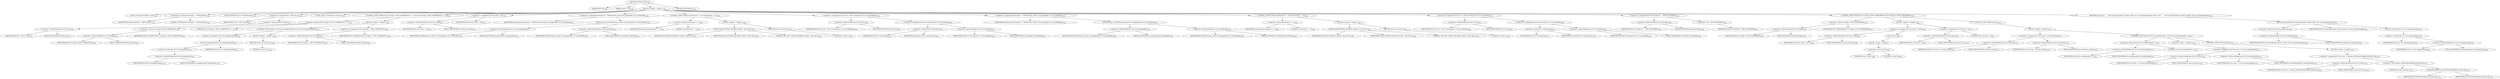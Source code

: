 digraph "TIFFStartTile" {  
"77358" [label = <(METHOD,TIFFStartTile)<SUB>1439</SUB>> ]
"77359" [label = <(PARAM,TIFF *tif)<SUB>1439</SUB>> ]
"77360" [label = <(PARAM,uint32_t tile)<SUB>1439</SUB>> ]
"77361" [label = <(BLOCK,&lt;empty&gt;,&lt;empty&gt;)<SUB>1440</SUB>> ]
"77362" [label = <(LOCAL,constchar[] module: char[])<SUB>1441</SUB>> ]
"77363" [label = <(&lt;operator&gt;.assignment,module[] = &quot;TIFFStartTile&quot;)<SUB>1441</SUB>> ]
"77364" [label = <(IDENTIFIER,module,module[] = &quot;TIFFStartTile&quot;)<SUB>1441</SUB>> ]
"77365" [label = <(LITERAL,&quot;TIFFStartTile&quot;,module[] = &quot;TIFFStartTile&quot;)<SUB>1441</SUB>> ]
"77366" [label = <(LOCAL,TIFFDirectory* td: TIFFDirectory)<SUB>1442</SUB>> ]
"77367" [label = <(&lt;operator&gt;.assignment,*td = &amp;tif-&gt;tif_dir)<SUB>1442</SUB>> ]
"77368" [label = <(IDENTIFIER,td,*td = &amp;tif-&gt;tif_dir)<SUB>1442</SUB>> ]
"77369" [label = <(&lt;operator&gt;.addressOf,&amp;tif-&gt;tif_dir)<SUB>1442</SUB>> ]
"77370" [label = <(&lt;operator&gt;.indirectFieldAccess,tif-&gt;tif_dir)<SUB>1442</SUB>> ]
"77371" [label = <(IDENTIFIER,tif,*td = &amp;tif-&gt;tif_dir)<SUB>1442</SUB>> ]
"77372" [label = <(FIELD_IDENTIFIER,tif_dir,tif_dir)<SUB>1442</SUB>> ]
"77373" [label = <(LOCAL,uint32_t howmany32: uint32_t)<SUB>1443</SUB>> ]
"77374" [label = <(CONTROL_STRUCTURE,if ((tif-&gt;tif_flags &amp; TIFF_CODERSETUP) == 0),if ((tif-&gt;tif_flags &amp; TIFF_CODERSETUP) == 0))<SUB>1445</SUB>> ]
"77375" [label = <(&lt;operator&gt;.equals,(tif-&gt;tif_flags &amp; TIFF_CODERSETUP) == 0)<SUB>1445</SUB>> ]
"77376" [label = <(&lt;operator&gt;.and,tif-&gt;tif_flags &amp; TIFF_CODERSETUP)<SUB>1445</SUB>> ]
"77377" [label = <(&lt;operator&gt;.indirectFieldAccess,tif-&gt;tif_flags)<SUB>1445</SUB>> ]
"77378" [label = <(IDENTIFIER,tif,tif-&gt;tif_flags &amp; TIFF_CODERSETUP)<SUB>1445</SUB>> ]
"77379" [label = <(FIELD_IDENTIFIER,tif_flags,tif_flags)<SUB>1445</SUB>> ]
"77380" [label = <(IDENTIFIER,TIFF_CODERSETUP,tif-&gt;tif_flags &amp; TIFF_CODERSETUP)<SUB>1445</SUB>> ]
"77381" [label = <(LITERAL,0,(tif-&gt;tif_flags &amp; TIFF_CODERSETUP) == 0)<SUB>1445</SUB>> ]
"77382" [label = <(BLOCK,&lt;empty&gt;,&lt;empty&gt;)<SUB>1446</SUB>> ]
"77383" [label = <(CONTROL_STRUCTURE,if (!(*tif-&gt;tif_setupdecode)(tif)),if (!(*tif-&gt;tif_setupdecode)(tif)))<SUB>1447</SUB>> ]
"77384" [label = <(&lt;operator&gt;.logicalNot,!(*tif-&gt;tif_setupdecode)(tif))<SUB>1447</SUB>> ]
"77385" [label = <(*tif-&gt;tif_setupdecode,(*tif-&gt;tif_setupdecode)(tif))<SUB>1447</SUB>> ]
"77386" [label = <(&lt;operator&gt;.indirection,*tif-&gt;tif_setupdecode)<SUB>1447</SUB>> ]
"77387" [label = <(&lt;operator&gt;.indirectFieldAccess,tif-&gt;tif_setupdecode)<SUB>1447</SUB>> ]
"77388" [label = <(IDENTIFIER,tif,(*tif-&gt;tif_setupdecode)(tif))<SUB>1447</SUB>> ]
"77389" [label = <(FIELD_IDENTIFIER,tif_setupdecode,tif_setupdecode)<SUB>1447</SUB>> ]
"77390" [label = <(IDENTIFIER,tif,(*tif-&gt;tif_setupdecode)(tif))<SUB>1447</SUB>> ]
"77391" [label = <(BLOCK,&lt;empty&gt;,&lt;empty&gt;)<SUB>1448</SUB>> ]
"77392" [label = <(RETURN,return (0);,return (0);)<SUB>1448</SUB>> ]
"77393" [label = <(LITERAL,0,return (0);)<SUB>1448</SUB>> ]
"77394" [label = <(&lt;operators&gt;.assignmentOr,tif-&gt;tif_flags |= TIFF_CODERSETUP)<SUB>1449</SUB>> ]
"77395" [label = <(&lt;operator&gt;.indirectFieldAccess,tif-&gt;tif_flags)<SUB>1449</SUB>> ]
"77396" [label = <(IDENTIFIER,tif,tif-&gt;tif_flags |= TIFF_CODERSETUP)<SUB>1449</SUB>> ]
"77397" [label = <(FIELD_IDENTIFIER,tif_flags,tif_flags)<SUB>1449</SUB>> ]
"77398" [label = <(IDENTIFIER,TIFF_CODERSETUP,tif-&gt;tif_flags |= TIFF_CODERSETUP)<SUB>1449</SUB>> ]
"77399" [label = <(&lt;operator&gt;.assignment,tif-&gt;tif_curtile = tile)<SUB>1451</SUB>> ]
"77400" [label = <(&lt;operator&gt;.indirectFieldAccess,tif-&gt;tif_curtile)<SUB>1451</SUB>> ]
"77401" [label = <(IDENTIFIER,tif,tif-&gt;tif_curtile = tile)<SUB>1451</SUB>> ]
"77402" [label = <(FIELD_IDENTIFIER,tif_curtile,tif_curtile)<SUB>1451</SUB>> ]
"77403" [label = <(IDENTIFIER,tile,tif-&gt;tif_curtile = tile)<SUB>1451</SUB>> ]
"77404" [label = <(&lt;operator&gt;.assignment,howmany32 = TIFFhowmany_32(td-&gt;td_imagewidth, td-&gt;td_tilewidth))<SUB>1452</SUB>> ]
"77405" [label = <(IDENTIFIER,howmany32,howmany32 = TIFFhowmany_32(td-&gt;td_imagewidth, td-&gt;td_tilewidth))<SUB>1452</SUB>> ]
"77406" [label = <(TIFFhowmany_32,TIFFhowmany_32(td-&gt;td_imagewidth, td-&gt;td_tilewidth))<SUB>1452</SUB>> ]
"77407" [label = <(&lt;operator&gt;.indirectFieldAccess,td-&gt;td_imagewidth)<SUB>1452</SUB>> ]
"77408" [label = <(IDENTIFIER,td,TIFFhowmany_32(td-&gt;td_imagewidth, td-&gt;td_tilewidth))<SUB>1452</SUB>> ]
"77409" [label = <(FIELD_IDENTIFIER,td_imagewidth,td_imagewidth)<SUB>1452</SUB>> ]
"77410" [label = <(&lt;operator&gt;.indirectFieldAccess,td-&gt;td_tilewidth)<SUB>1452</SUB>> ]
"77411" [label = <(IDENTIFIER,td,TIFFhowmany_32(td-&gt;td_imagewidth, td-&gt;td_tilewidth))<SUB>1452</SUB>> ]
"77412" [label = <(FIELD_IDENTIFIER,td_tilewidth,td_tilewidth)<SUB>1452</SUB>> ]
"77413" [label = <(CONTROL_STRUCTURE,if (howmany32 == 0),if (howmany32 == 0))<SUB>1453</SUB>> ]
"77414" [label = <(&lt;operator&gt;.equals,howmany32 == 0)<SUB>1453</SUB>> ]
"77415" [label = <(IDENTIFIER,howmany32,howmany32 == 0)<SUB>1453</SUB>> ]
"77416" [label = <(LITERAL,0,howmany32 == 0)<SUB>1453</SUB>> ]
"77417" [label = <(BLOCK,&lt;empty&gt;,&lt;empty&gt;)<SUB>1454</SUB>> ]
"77418" [label = <(TIFFErrorExtR,TIFFErrorExtR(tif, module, &quot;Zero tiles&quot;))<SUB>1455</SUB>> ]
"77419" [label = <(IDENTIFIER,tif,TIFFErrorExtR(tif, module, &quot;Zero tiles&quot;))<SUB>1455</SUB>> ]
"77420" [label = <(IDENTIFIER,module,TIFFErrorExtR(tif, module, &quot;Zero tiles&quot;))<SUB>1455</SUB>> ]
"77421" [label = <(LITERAL,&quot;Zero tiles&quot;,TIFFErrorExtR(tif, module, &quot;Zero tiles&quot;))<SUB>1455</SUB>> ]
"77422" [label = <(RETURN,return 0;,return 0;)<SUB>1456</SUB>> ]
"77423" [label = <(LITERAL,0,return 0;)<SUB>1456</SUB>> ]
"77424" [label = <(&lt;operator&gt;.assignment,tif-&gt;tif_row = (tile % howmany32) * td-&gt;td_tilelength)<SUB>1458</SUB>> ]
"77425" [label = <(&lt;operator&gt;.indirectFieldAccess,tif-&gt;tif_row)<SUB>1458</SUB>> ]
"77426" [label = <(IDENTIFIER,tif,tif-&gt;tif_row = (tile % howmany32) * td-&gt;td_tilelength)<SUB>1458</SUB>> ]
"77427" [label = <(FIELD_IDENTIFIER,tif_row,tif_row)<SUB>1458</SUB>> ]
"77428" [label = <(&lt;operator&gt;.multiplication,(tile % howmany32) * td-&gt;td_tilelength)<SUB>1458</SUB>> ]
"77429" [label = <(&lt;operator&gt;.modulo,tile % howmany32)<SUB>1458</SUB>> ]
"77430" [label = <(IDENTIFIER,tile,tile % howmany32)<SUB>1458</SUB>> ]
"77431" [label = <(IDENTIFIER,howmany32,tile % howmany32)<SUB>1458</SUB>> ]
"77432" [label = <(&lt;operator&gt;.indirectFieldAccess,td-&gt;td_tilelength)<SUB>1458</SUB>> ]
"77433" [label = <(IDENTIFIER,td,(tile % howmany32) * td-&gt;td_tilelength)<SUB>1458</SUB>> ]
"77434" [label = <(FIELD_IDENTIFIER,td_tilelength,td_tilelength)<SUB>1458</SUB>> ]
"77435" [label = <(&lt;operator&gt;.assignment,howmany32 = TIFFhowmany_32(td-&gt;td_imagelength, td-&gt;td_tilelength))<SUB>1459</SUB>> ]
"77436" [label = <(IDENTIFIER,howmany32,howmany32 = TIFFhowmany_32(td-&gt;td_imagelength, td-&gt;td_tilelength))<SUB>1459</SUB>> ]
"77437" [label = <(TIFFhowmany_32,TIFFhowmany_32(td-&gt;td_imagelength, td-&gt;td_tilelength))<SUB>1459</SUB>> ]
"77438" [label = <(&lt;operator&gt;.indirectFieldAccess,td-&gt;td_imagelength)<SUB>1459</SUB>> ]
"77439" [label = <(IDENTIFIER,td,TIFFhowmany_32(td-&gt;td_imagelength, td-&gt;td_tilelength))<SUB>1459</SUB>> ]
"77440" [label = <(FIELD_IDENTIFIER,td_imagelength,td_imagelength)<SUB>1459</SUB>> ]
"77441" [label = <(&lt;operator&gt;.indirectFieldAccess,td-&gt;td_tilelength)<SUB>1459</SUB>> ]
"77442" [label = <(IDENTIFIER,td,TIFFhowmany_32(td-&gt;td_imagelength, td-&gt;td_tilelength))<SUB>1459</SUB>> ]
"77443" [label = <(FIELD_IDENTIFIER,td_tilelength,td_tilelength)<SUB>1459</SUB>> ]
"77444" [label = <(CONTROL_STRUCTURE,if (howmany32 == 0),if (howmany32 == 0))<SUB>1460</SUB>> ]
"77445" [label = <(&lt;operator&gt;.equals,howmany32 == 0)<SUB>1460</SUB>> ]
"77446" [label = <(IDENTIFIER,howmany32,howmany32 == 0)<SUB>1460</SUB>> ]
"77447" [label = <(LITERAL,0,howmany32 == 0)<SUB>1460</SUB>> ]
"77448" [label = <(BLOCK,&lt;empty&gt;,&lt;empty&gt;)<SUB>1461</SUB>> ]
"77449" [label = <(TIFFErrorExtR,TIFFErrorExtR(tif, module, &quot;Zero tiles&quot;))<SUB>1462</SUB>> ]
"77450" [label = <(IDENTIFIER,tif,TIFFErrorExtR(tif, module, &quot;Zero tiles&quot;))<SUB>1462</SUB>> ]
"77451" [label = <(IDENTIFIER,module,TIFFErrorExtR(tif, module, &quot;Zero tiles&quot;))<SUB>1462</SUB>> ]
"77452" [label = <(LITERAL,&quot;Zero tiles&quot;,TIFFErrorExtR(tif, module, &quot;Zero tiles&quot;))<SUB>1462</SUB>> ]
"77453" [label = <(RETURN,return 0;,return 0;)<SUB>1463</SUB>> ]
"77454" [label = <(LITERAL,0,return 0;)<SUB>1463</SUB>> ]
"77455" [label = <(&lt;operator&gt;.assignment,tif-&gt;tif_col = (tile % howmany32) * td-&gt;td_tilewidth)<SUB>1465</SUB>> ]
"77456" [label = <(&lt;operator&gt;.indirectFieldAccess,tif-&gt;tif_col)<SUB>1465</SUB>> ]
"77457" [label = <(IDENTIFIER,tif,tif-&gt;tif_col = (tile % howmany32) * td-&gt;td_tilewidth)<SUB>1465</SUB>> ]
"77458" [label = <(FIELD_IDENTIFIER,tif_col,tif_col)<SUB>1465</SUB>> ]
"77459" [label = <(&lt;operator&gt;.multiplication,(tile % howmany32) * td-&gt;td_tilewidth)<SUB>1465</SUB>> ]
"77460" [label = <(&lt;operator&gt;.modulo,tile % howmany32)<SUB>1465</SUB>> ]
"77461" [label = <(IDENTIFIER,tile,tile % howmany32)<SUB>1465</SUB>> ]
"77462" [label = <(IDENTIFIER,howmany32,tile % howmany32)<SUB>1465</SUB>> ]
"77463" [label = <(&lt;operator&gt;.indirectFieldAccess,td-&gt;td_tilewidth)<SUB>1465</SUB>> ]
"77464" [label = <(IDENTIFIER,td,(tile % howmany32) * td-&gt;td_tilewidth)<SUB>1465</SUB>> ]
"77465" [label = <(FIELD_IDENTIFIER,td_tilewidth,td_tilewidth)<SUB>1465</SUB>> ]
"77466" [label = <(&lt;operators&gt;.assignmentAnd,tif-&gt;tif_flags &amp;= ~TIFF_BUF4WRITE)<SUB>1466</SUB>> ]
"77467" [label = <(&lt;operator&gt;.indirectFieldAccess,tif-&gt;tif_flags)<SUB>1466</SUB>> ]
"77468" [label = <(IDENTIFIER,tif,tif-&gt;tif_flags &amp;= ~TIFF_BUF4WRITE)<SUB>1466</SUB>> ]
"77469" [label = <(FIELD_IDENTIFIER,tif_flags,tif_flags)<SUB>1466</SUB>> ]
"77470" [label = <(&lt;operator&gt;.not,~TIFF_BUF4WRITE)<SUB>1466</SUB>> ]
"77471" [label = <(IDENTIFIER,TIFF_BUF4WRITE,~TIFF_BUF4WRITE)<SUB>1466</SUB>> ]
"77472" [label = <(CONTROL_STRUCTURE,if (tif-&gt;tif_flags &amp; TIFF_NOREADRAW),if (tif-&gt;tif_flags &amp; TIFF_NOREADRAW))<SUB>1467</SUB>> ]
"77473" [label = <(&lt;operator&gt;.and,tif-&gt;tif_flags &amp; TIFF_NOREADRAW)<SUB>1467</SUB>> ]
"77474" [label = <(&lt;operator&gt;.indirectFieldAccess,tif-&gt;tif_flags)<SUB>1467</SUB>> ]
"77475" [label = <(IDENTIFIER,tif,tif-&gt;tif_flags &amp; TIFF_NOREADRAW)<SUB>1467</SUB>> ]
"77476" [label = <(FIELD_IDENTIFIER,tif_flags,tif_flags)<SUB>1467</SUB>> ]
"77477" [label = <(IDENTIFIER,TIFF_NOREADRAW,tif-&gt;tif_flags &amp; TIFF_NOREADRAW)<SUB>1467</SUB>> ]
"77478" [label = <(BLOCK,&lt;empty&gt;,&lt;empty&gt;)<SUB>1468</SUB>> ]
"77479" [label = <(&lt;operator&gt;.assignment,tif-&gt;tif_rawcp = NULL)<SUB>1469</SUB>> ]
"77480" [label = <(&lt;operator&gt;.indirectFieldAccess,tif-&gt;tif_rawcp)<SUB>1469</SUB>> ]
"77481" [label = <(IDENTIFIER,tif,tif-&gt;tif_rawcp = NULL)<SUB>1469</SUB>> ]
"77482" [label = <(FIELD_IDENTIFIER,tif_rawcp,tif_rawcp)<SUB>1469</SUB>> ]
"77483" [label = <(NULL,NULL)<SUB>1469</SUB>> ]
"77484" [label = <(BLOCK,&lt;empty&gt;,&lt;empty&gt;)> ]
"77485" [label = <(&lt;operator&gt;.cast,(void *)0)<SUB>1469</SUB>> ]
"77486" [label = <(UNKNOWN,void *,void *)<SUB>1469</SUB>> ]
"77487" [label = <(LITERAL,0,(void *)0)<SUB>1469</SUB>> ]
"77488" [label = <(&lt;operator&gt;.assignment,tif-&gt;tif_rawcc = 0)<SUB>1470</SUB>> ]
"77489" [label = <(&lt;operator&gt;.indirectFieldAccess,tif-&gt;tif_rawcc)<SUB>1470</SUB>> ]
"77490" [label = <(IDENTIFIER,tif,tif-&gt;tif_rawcc = 0)<SUB>1470</SUB>> ]
"77491" [label = <(FIELD_IDENTIFIER,tif_rawcc,tif_rawcc)<SUB>1470</SUB>> ]
"77492" [label = <(LITERAL,0,tif-&gt;tif_rawcc = 0)<SUB>1470</SUB>> ]
"77493" [label = <(CONTROL_STRUCTURE,else,else)<SUB>1473</SUB>> ]
"77494" [label = <(BLOCK,&lt;empty&gt;,&lt;empty&gt;)<SUB>1473</SUB>> ]
"77495" [label = <(&lt;operator&gt;.assignment,tif-&gt;tif_rawcp = tif-&gt;tif_rawdata)<SUB>1474</SUB>> ]
"77496" [label = <(&lt;operator&gt;.indirectFieldAccess,tif-&gt;tif_rawcp)<SUB>1474</SUB>> ]
"77497" [label = <(IDENTIFIER,tif,tif-&gt;tif_rawcp = tif-&gt;tif_rawdata)<SUB>1474</SUB>> ]
"77498" [label = <(FIELD_IDENTIFIER,tif_rawcp,tif_rawcp)<SUB>1474</SUB>> ]
"77499" [label = <(&lt;operator&gt;.indirectFieldAccess,tif-&gt;tif_rawdata)<SUB>1474</SUB>> ]
"77500" [label = <(IDENTIFIER,tif,tif-&gt;tif_rawcp = tif-&gt;tif_rawdata)<SUB>1474</SUB>> ]
"77501" [label = <(FIELD_IDENTIFIER,tif_rawdata,tif_rawdata)<SUB>1474</SUB>> ]
"77502" [label = <(CONTROL_STRUCTURE,if (tif-&gt;tif_rawdataloaded &gt; 0),if (tif-&gt;tif_rawdataloaded &gt; 0))<SUB>1475</SUB>> ]
"77503" [label = <(&lt;operator&gt;.greaterThan,tif-&gt;tif_rawdataloaded &gt; 0)<SUB>1475</SUB>> ]
"77504" [label = <(&lt;operator&gt;.indirectFieldAccess,tif-&gt;tif_rawdataloaded)<SUB>1475</SUB>> ]
"77505" [label = <(IDENTIFIER,tif,tif-&gt;tif_rawdataloaded &gt; 0)<SUB>1475</SUB>> ]
"77506" [label = <(FIELD_IDENTIFIER,tif_rawdataloaded,tif_rawdataloaded)<SUB>1475</SUB>> ]
"77507" [label = <(LITERAL,0,tif-&gt;tif_rawdataloaded &gt; 0)<SUB>1475</SUB>> ]
"77508" [label = <(BLOCK,&lt;empty&gt;,&lt;empty&gt;)<SUB>1476</SUB>> ]
"77509" [label = <(&lt;operator&gt;.assignment,tif-&gt;tif_rawcc = tif-&gt;tif_rawdataloaded)<SUB>1476</SUB>> ]
"77510" [label = <(&lt;operator&gt;.indirectFieldAccess,tif-&gt;tif_rawcc)<SUB>1476</SUB>> ]
"77511" [label = <(IDENTIFIER,tif,tif-&gt;tif_rawcc = tif-&gt;tif_rawdataloaded)<SUB>1476</SUB>> ]
"77512" [label = <(FIELD_IDENTIFIER,tif_rawcc,tif_rawcc)<SUB>1476</SUB>> ]
"77513" [label = <(&lt;operator&gt;.indirectFieldAccess,tif-&gt;tif_rawdataloaded)<SUB>1476</SUB>> ]
"77514" [label = <(IDENTIFIER,tif,tif-&gt;tif_rawcc = tif-&gt;tif_rawdataloaded)<SUB>1476</SUB>> ]
"77515" [label = <(FIELD_IDENTIFIER,tif_rawdataloaded,tif_rawdataloaded)<SUB>1476</SUB>> ]
"77516" [label = <(CONTROL_STRUCTURE,else,else)<SUB>1478</SUB>> ]
"77517" [label = <(BLOCK,&lt;empty&gt;,&lt;empty&gt;)<SUB>1478</SUB>> ]
"77518" [label = <(&lt;operator&gt;.assignment,tif-&gt;tif_rawcc = (tmsize_t)TIFFGetStrileByteCount(tif, tile))<SUB>1478</SUB>> ]
"77519" [label = <(&lt;operator&gt;.indirectFieldAccess,tif-&gt;tif_rawcc)<SUB>1478</SUB>> ]
"77520" [label = <(IDENTIFIER,tif,tif-&gt;tif_rawcc = (tmsize_t)TIFFGetStrileByteCount(tif, tile))<SUB>1478</SUB>> ]
"77521" [label = <(FIELD_IDENTIFIER,tif_rawcc,tif_rawcc)<SUB>1478</SUB>> ]
"77522" [label = <(&lt;operator&gt;.cast,(tmsize_t)TIFFGetStrileByteCount(tif, tile))<SUB>1478</SUB>> ]
"77523" [label = <(UNKNOWN,tmsize_t,tmsize_t)<SUB>1478</SUB>> ]
"77524" [label = <(TIFFGetStrileByteCount,TIFFGetStrileByteCount(tif, tile))<SUB>1478</SUB>> ]
"77525" [label = <(IDENTIFIER,tif,TIFFGetStrileByteCount(tif, tile))<SUB>1478</SUB>> ]
"77526" [label = <(IDENTIFIER,tile,TIFFGetStrileByteCount(tif, tile))<SUB>1478</SUB>> ]
"77527" [label = <(RETURN,return (\012        (*tif-&gt;tif_predecode)(tif, (uint16_t)(tile / td-&gt;td_stripsperimage)));,return (\012        (*tif-&gt;tif_predecode)(tif, (uint16_t)(tile / td-&gt;td_stripsperimage)));)<SUB>1480</SUB>> ]
"77528" [label = <(*tif-&gt;tif_predecode,(*tif-&gt;tif_predecode)(tif, (uint16_t)(tile / td-&gt;td_stripsperimage)))<SUB>1481</SUB>> ]
"77529" [label = <(&lt;operator&gt;.indirection,*tif-&gt;tif_predecode)<SUB>1481</SUB>> ]
"77530" [label = <(&lt;operator&gt;.indirectFieldAccess,tif-&gt;tif_predecode)<SUB>1481</SUB>> ]
"77531" [label = <(IDENTIFIER,tif,(*tif-&gt;tif_predecode)(tif, (uint16_t)(tile / td-&gt;td_stripsperimage)))<SUB>1481</SUB>> ]
"77532" [label = <(FIELD_IDENTIFIER,tif_predecode,tif_predecode)<SUB>1481</SUB>> ]
"77533" [label = <(IDENTIFIER,tif,(*tif-&gt;tif_predecode)(tif, (uint16_t)(tile / td-&gt;td_stripsperimage)))<SUB>1481</SUB>> ]
"77534" [label = <(uint16_t,(uint16_t)(tile / td-&gt;td_stripsperimage))<SUB>1481</SUB>> ]
"77535" [label = <(&lt;operator&gt;.division,tile / td-&gt;td_stripsperimage)<SUB>1481</SUB>> ]
"77536" [label = <(IDENTIFIER,tile,tile / td-&gt;td_stripsperimage)<SUB>1481</SUB>> ]
"77537" [label = <(&lt;operator&gt;.indirectFieldAccess,td-&gt;td_stripsperimage)<SUB>1481</SUB>> ]
"77538" [label = <(IDENTIFIER,td,tile / td-&gt;td_stripsperimage)<SUB>1481</SUB>> ]
"77539" [label = <(FIELD_IDENTIFIER,td_stripsperimage,td_stripsperimage)<SUB>1481</SUB>> ]
"77540" [label = <(METHOD_RETURN,int)<SUB>1439</SUB>> ]
  "77358" -> "77359" 
  "77358" -> "77360" 
  "77358" -> "77361" 
  "77358" -> "77540" 
  "77361" -> "77362" 
  "77361" -> "77363" 
  "77361" -> "77366" 
  "77361" -> "77367" 
  "77361" -> "77373" 
  "77361" -> "77374" 
  "77361" -> "77399" 
  "77361" -> "77404" 
  "77361" -> "77413" 
  "77361" -> "77424" 
  "77361" -> "77435" 
  "77361" -> "77444" 
  "77361" -> "77455" 
  "77361" -> "77466" 
  "77361" -> "77472" 
  "77361" -> "77527" 
  "77363" -> "77364" 
  "77363" -> "77365" 
  "77367" -> "77368" 
  "77367" -> "77369" 
  "77369" -> "77370" 
  "77370" -> "77371" 
  "77370" -> "77372" 
  "77374" -> "77375" 
  "77374" -> "77382" 
  "77375" -> "77376" 
  "77375" -> "77381" 
  "77376" -> "77377" 
  "77376" -> "77380" 
  "77377" -> "77378" 
  "77377" -> "77379" 
  "77382" -> "77383" 
  "77382" -> "77394" 
  "77383" -> "77384" 
  "77383" -> "77391" 
  "77384" -> "77385" 
  "77385" -> "77386" 
  "77385" -> "77390" 
  "77386" -> "77387" 
  "77387" -> "77388" 
  "77387" -> "77389" 
  "77391" -> "77392" 
  "77392" -> "77393" 
  "77394" -> "77395" 
  "77394" -> "77398" 
  "77395" -> "77396" 
  "77395" -> "77397" 
  "77399" -> "77400" 
  "77399" -> "77403" 
  "77400" -> "77401" 
  "77400" -> "77402" 
  "77404" -> "77405" 
  "77404" -> "77406" 
  "77406" -> "77407" 
  "77406" -> "77410" 
  "77407" -> "77408" 
  "77407" -> "77409" 
  "77410" -> "77411" 
  "77410" -> "77412" 
  "77413" -> "77414" 
  "77413" -> "77417" 
  "77414" -> "77415" 
  "77414" -> "77416" 
  "77417" -> "77418" 
  "77417" -> "77422" 
  "77418" -> "77419" 
  "77418" -> "77420" 
  "77418" -> "77421" 
  "77422" -> "77423" 
  "77424" -> "77425" 
  "77424" -> "77428" 
  "77425" -> "77426" 
  "77425" -> "77427" 
  "77428" -> "77429" 
  "77428" -> "77432" 
  "77429" -> "77430" 
  "77429" -> "77431" 
  "77432" -> "77433" 
  "77432" -> "77434" 
  "77435" -> "77436" 
  "77435" -> "77437" 
  "77437" -> "77438" 
  "77437" -> "77441" 
  "77438" -> "77439" 
  "77438" -> "77440" 
  "77441" -> "77442" 
  "77441" -> "77443" 
  "77444" -> "77445" 
  "77444" -> "77448" 
  "77445" -> "77446" 
  "77445" -> "77447" 
  "77448" -> "77449" 
  "77448" -> "77453" 
  "77449" -> "77450" 
  "77449" -> "77451" 
  "77449" -> "77452" 
  "77453" -> "77454" 
  "77455" -> "77456" 
  "77455" -> "77459" 
  "77456" -> "77457" 
  "77456" -> "77458" 
  "77459" -> "77460" 
  "77459" -> "77463" 
  "77460" -> "77461" 
  "77460" -> "77462" 
  "77463" -> "77464" 
  "77463" -> "77465" 
  "77466" -> "77467" 
  "77466" -> "77470" 
  "77467" -> "77468" 
  "77467" -> "77469" 
  "77470" -> "77471" 
  "77472" -> "77473" 
  "77472" -> "77478" 
  "77472" -> "77493" 
  "77473" -> "77474" 
  "77473" -> "77477" 
  "77474" -> "77475" 
  "77474" -> "77476" 
  "77478" -> "77479" 
  "77478" -> "77488" 
  "77479" -> "77480" 
  "77479" -> "77483" 
  "77480" -> "77481" 
  "77480" -> "77482" 
  "77483" -> "77484" 
  "77484" -> "77485" 
  "77485" -> "77486" 
  "77485" -> "77487" 
  "77488" -> "77489" 
  "77488" -> "77492" 
  "77489" -> "77490" 
  "77489" -> "77491" 
  "77493" -> "77494" 
  "77494" -> "77495" 
  "77494" -> "77502" 
  "77495" -> "77496" 
  "77495" -> "77499" 
  "77496" -> "77497" 
  "77496" -> "77498" 
  "77499" -> "77500" 
  "77499" -> "77501" 
  "77502" -> "77503" 
  "77502" -> "77508" 
  "77502" -> "77516" 
  "77503" -> "77504" 
  "77503" -> "77507" 
  "77504" -> "77505" 
  "77504" -> "77506" 
  "77508" -> "77509" 
  "77509" -> "77510" 
  "77509" -> "77513" 
  "77510" -> "77511" 
  "77510" -> "77512" 
  "77513" -> "77514" 
  "77513" -> "77515" 
  "77516" -> "77517" 
  "77517" -> "77518" 
  "77518" -> "77519" 
  "77518" -> "77522" 
  "77519" -> "77520" 
  "77519" -> "77521" 
  "77522" -> "77523" 
  "77522" -> "77524" 
  "77524" -> "77525" 
  "77524" -> "77526" 
  "77527" -> "77528" 
  "77528" -> "77529" 
  "77528" -> "77533" 
  "77528" -> "77534" 
  "77529" -> "77530" 
  "77530" -> "77531" 
  "77530" -> "77532" 
  "77534" -> "77535" 
  "77535" -> "77536" 
  "77535" -> "77537" 
  "77537" -> "77538" 
  "77537" -> "77539" 
}
